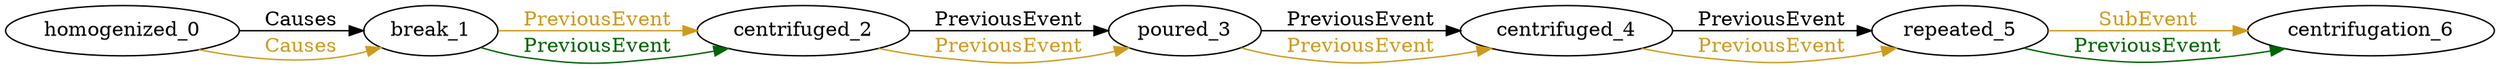 digraph finite_state_machine { 
	rankdir=LR;
	size="50,50";
node0 [label = "homogenized_0"]
node1 [label = "break_1"]
node2 [label = "centrifuged_2"]
node3 [label = "poured_3"]
node4 [label = "centrifuged_4"]
node5 [label = "repeated_5"]
node6 [label = "centrifugation_6"]
node0 -> node1 [ label = "Causes" fontcolor="black"  color = "Black"];
node0 -> node1 [ label = "Causes" fontcolor="goldenrod3"  color = "goldenrod3"];
node1 -> node2 [ label = "PreviousEvent" fontcolor="goldenrod3"  color = "goldenrod3"];
node2 -> node3 [ label = "PreviousEvent" fontcolor="black"  color = "Black"];
node2 -> node3 [ label = "PreviousEvent" fontcolor="goldenrod3"  color = "goldenrod3"];
node3 -> node4 [ label = "PreviousEvent" fontcolor="black"  color = "Black"];
node3 -> node4 [ label = "PreviousEvent" fontcolor="goldenrod3"  color = "goldenrod3"];
node4 -> node5 [ label = "PreviousEvent" fontcolor="black"  color = "Black"];
node4 -> node5 [ label = "PreviousEvent" fontcolor="goldenrod3"  color = "goldenrod3"];
node5 -> node6 [ label = "SubEvent" fontcolor="goldenrod3"  color = "goldenrod3"];
node1 -> node2 [ label = "PreviousEvent" fontcolor="darkgreen"  color = "darkgreen"];
node5 -> node6 [ label = "PreviousEvent" fontcolor="darkgreen"  color = "darkgreen"];
}